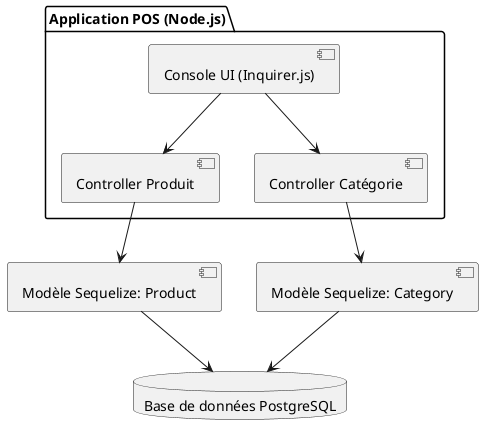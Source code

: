 @startuml ComposantsPOS

package "Application POS (Node.js)" {
  [Console UI (Inquirer.js)] --> [Controller Produit]
  [Console UI (Inquirer.js)] --> [Controller Catégorie]
}

[Controller Produit] --> [Modèle Sequelize: Product]
[Controller Catégorie] --> [Modèle Sequelize: Category]

database "Base de données PostgreSQL" as DB

[Modèle Sequelize: Product] --> DB
[Modèle Sequelize: Category] --> DB

@enduml
